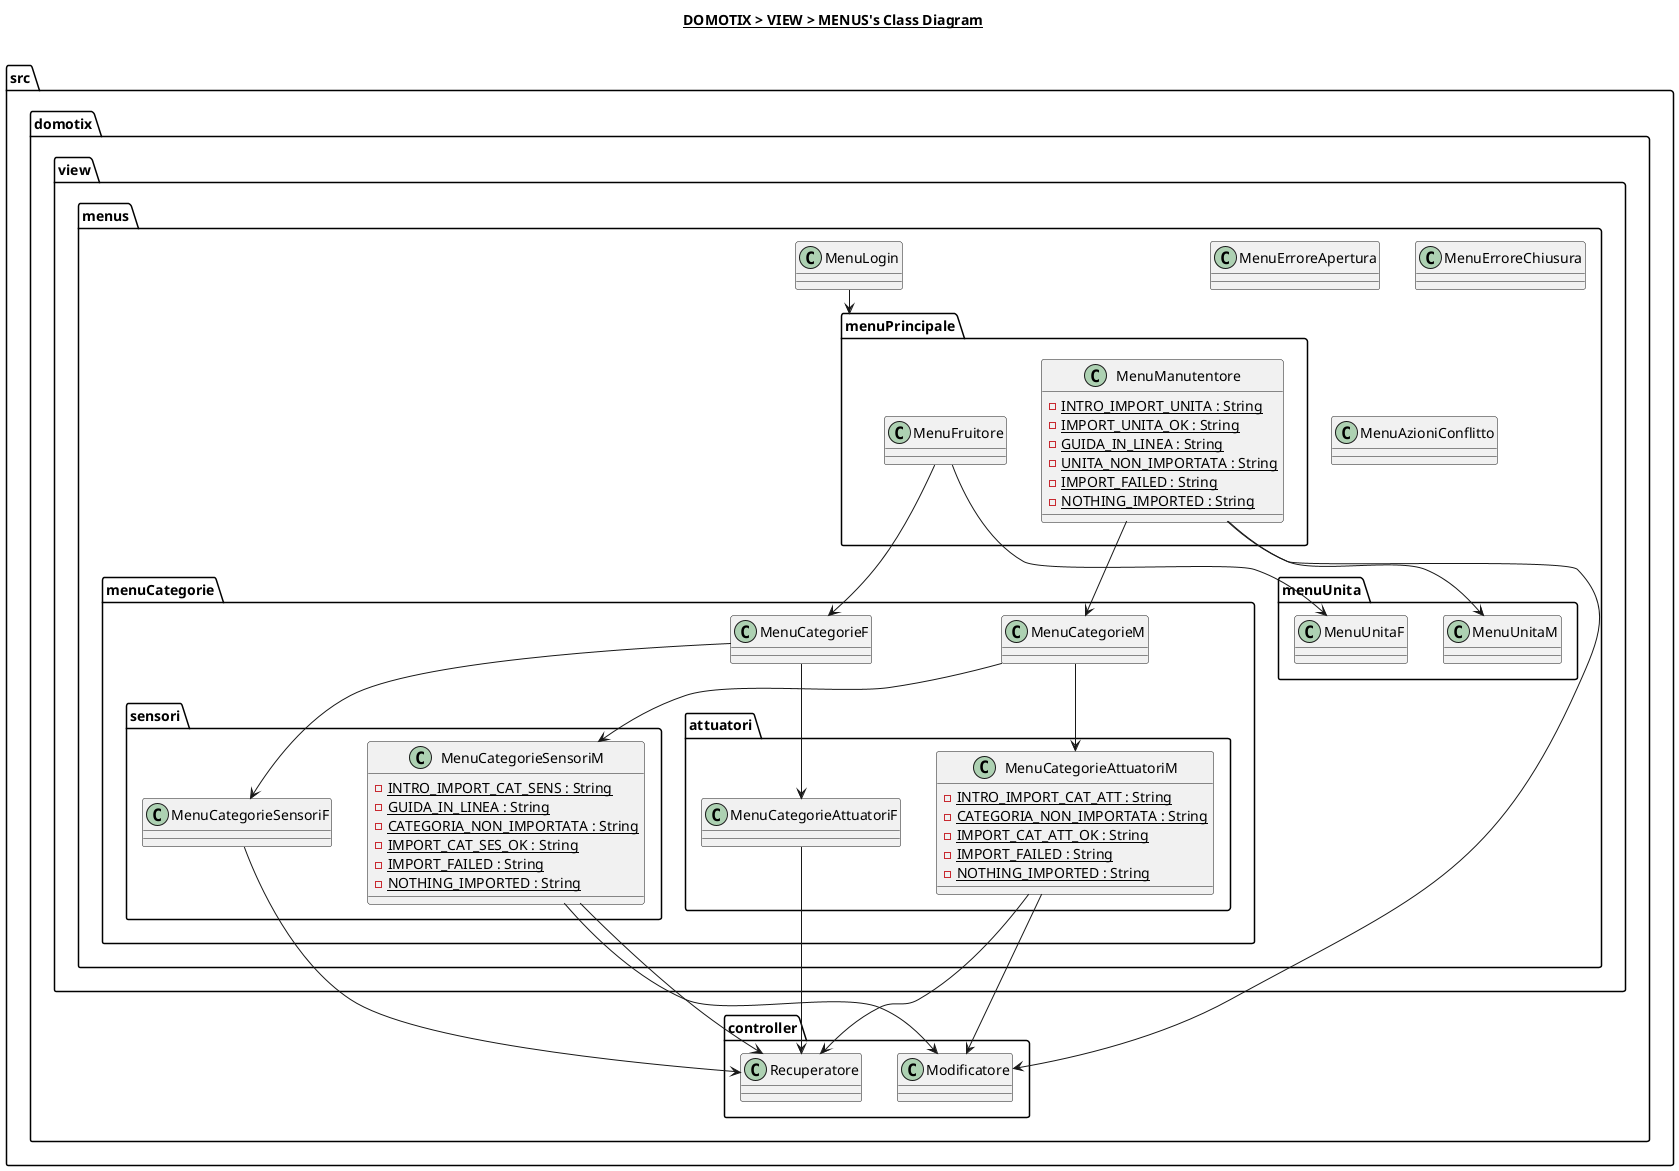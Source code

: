 @startuml

title __DOMOTIX > VIEW > MENUS's Class Diagram__\n

namespace src.domotix.view.menus {
    class src.domotix.view.menus.MenuErroreApertura {
    }

    class src.domotix.view.menus.MenuErroreChiusura {
    }

    class src.domotix.view.menus.MenuAzioniConflitto {
    }

    class src.domotix.view.menus.MenuLogin {
    }

    namespace menuPrincipale {
        class src.domotix.view.menus.menuPrincipale.MenuFruitore {
        }

        class src.domotix.view.menus.menuPrincipale.MenuManutentore {
            {static} - INTRO_IMPORT_UNITA : String
            {static} - IMPORT_UNITA_OK : String
            {static} - GUIDA_IN_LINEA : String
            {static} - UNITA_NON_IMPORTATA : String
            {static} - IMPORT_FAILED : String
            {static} - NOTHING_IMPORTED : String
        }
    }

    namespace menuCategorie {
        class src.domotix.view.menus.menuCategorie.MenuCategorieF {
        }

        class src.domotix.view.menus.menuCategorie.MenuCategorieM {
        }

        namespace sensori {
            class src.domotix.view.menus.menuCategorie.sensori.MenuCategorieSensoriF {
            }

            class src.domotix.view.menus.menuCategorie.sensori.MenuCategorieSensoriM {
                {static} - INTRO_IMPORT_CAT_SENS : String
                {static} - GUIDA_IN_LINEA : String
                {static} - CATEGORIA_NON_IMPORTATA : String
                {static} - IMPORT_CAT_SES_OK : String
                {static} - IMPORT_FAILED : String
                {static} - NOTHING_IMPORTED : String
            }
        }

        namespace attuatori {
            class src.domotix.view.menus.menuCategorie.attuatori.MenuCategorieAttuatoriF {
            }

            class src.domotix.view.menus.menuCategorie.attuatori.MenuCategorieAttuatoriM {
                {static} - INTRO_IMPORT_CAT_ATT : String
                {static} - CATEGORIA_NON_IMPORTATA : String
                {static} - IMPORT_CAT_ATT_OK : String
                {static} - IMPORT_FAILED : String
                {static} - NOTHING_IMPORTED : String
            }
        }
    }

    namespace menuUnita {
    }
}

src.domotix.view.menus.MenuLogin --> src.domotix.view.menus.menuPrincipale
src.domotix.view.menus.menuPrincipale.MenuManutentore --> src.domotix.view.menus.menuUnita.MenuUnitaM
src.domotix.view.menus.menuPrincipale.MenuFruitore --> src.domotix.view.menus.menuUnita.MenuUnitaF
src.domotix.view.menus.menuPrincipale.MenuManutentore --> src.domotix.view.menus.menuCategorie.MenuCategorieM
src.domotix.view.menus.menuPrincipale.MenuFruitore --> src.domotix.view.menus.menuCategorie.MenuCategorieF
src.domotix.view.menus.menuCategorie.MenuCategorieM --> src.domotix.view.menus.menuCategorie.attuatori.MenuCategorieAttuatoriM
src.domotix.view.menus.menuCategorie.MenuCategorieM --> src.domotix.view.menus.menuCategorie.sensori.MenuCategorieSensoriM
src.domotix.view.menus.menuCategorie.MenuCategorieF --> src.domotix.view.menus.menuCategorie.attuatori.MenuCategorieAttuatoriF
src.domotix.view.menus.menuCategorie.MenuCategorieF --> src.domotix.view.menus.menuCategorie.sensori.MenuCategorieSensoriF

src.domotix.view.menus.menuCategorie.attuatori.MenuCategorieAttuatoriM --> src.domotix.controller.Modificatore
src.domotix.view.menus.menuCategorie.attuatori.MenuCategorieAttuatoriM --> src.domotix.controller.Recuperatore
src.domotix.view.menus.menuCategorie.attuatori.MenuCategorieAttuatoriF --> src.domotix.controller.Recuperatore
src.domotix.view.menus.menuCategorie.sensori.MenuCategorieSensoriM --> src.domotix.controller.Modificatore
src.domotix.view.menus.menuCategorie.sensori.MenuCategorieSensoriM --> src.domotix.controller.Recuperatore
src.domotix.view.menus.menuCategorie.sensori.MenuCategorieSensoriF --> src.domotix.controller.Recuperatore
src.domotix.view.menus.menuPrincipale.MenuManutentore --> src.domotix.controller.Modificatore

@enduml
